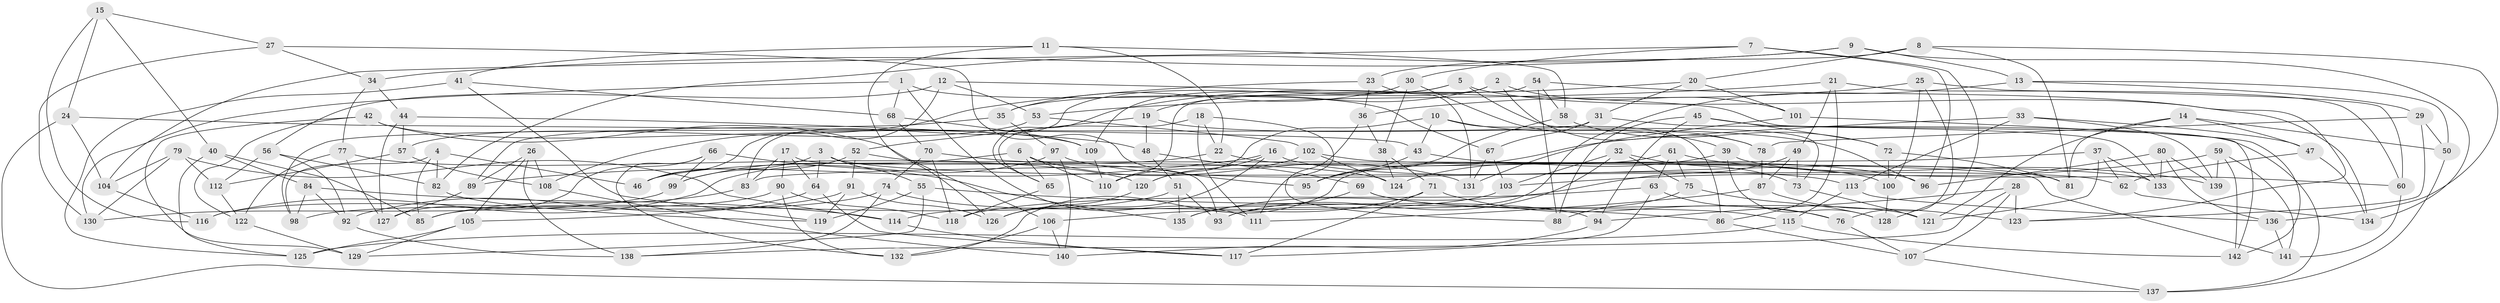 // coarse degree distribution, {6: 0.5217391304347826, 4: 0.43478260869565216, 5: 0.021739130434782608, 3: 0.021739130434782608}
// Generated by graph-tools (version 1.1) at 2025/24/03/03/25 07:24:24]
// undirected, 142 vertices, 284 edges
graph export_dot {
graph [start="1"]
  node [color=gray90,style=filled];
  1;
  2;
  3;
  4;
  5;
  6;
  7;
  8;
  9;
  10;
  11;
  12;
  13;
  14;
  15;
  16;
  17;
  18;
  19;
  20;
  21;
  22;
  23;
  24;
  25;
  26;
  27;
  28;
  29;
  30;
  31;
  32;
  33;
  34;
  35;
  36;
  37;
  38;
  39;
  40;
  41;
  42;
  43;
  44;
  45;
  46;
  47;
  48;
  49;
  50;
  51;
  52;
  53;
  54;
  55;
  56;
  57;
  58;
  59;
  60;
  61;
  62;
  63;
  64;
  65;
  66;
  67;
  68;
  69;
  70;
  71;
  72;
  73;
  74;
  75;
  76;
  77;
  78;
  79;
  80;
  81;
  82;
  83;
  84;
  85;
  86;
  87;
  88;
  89;
  90;
  91;
  92;
  93;
  94;
  95;
  96;
  97;
  98;
  99;
  100;
  101;
  102;
  103;
  104;
  105;
  106;
  107;
  108;
  109;
  110;
  111;
  112;
  113;
  114;
  115;
  116;
  117;
  118;
  119;
  120;
  121;
  122;
  123;
  124;
  125;
  126;
  127;
  128;
  129;
  130;
  131;
  132;
  133;
  134;
  135;
  136;
  137;
  138;
  139;
  140;
  141;
  142;
  1 -- 68;
  1 -- 130;
  1 -- 67;
  1 -- 111;
  2 -- 83;
  2 -- 101;
  2 -- 78;
  2 -- 19;
  3 -- 64;
  3 -- 55;
  3 -- 62;
  3 -- 46;
  4 -- 85;
  4 -- 82;
  4 -- 46;
  4 -- 98;
  5 -- 35;
  5 -- 73;
  5 -- 109;
  5 -- 134;
  6 -- 131;
  6 -- 65;
  6 -- 110;
  6 -- 99;
  7 -- 30;
  7 -- 96;
  7 -- 104;
  7 -- 128;
  8 -- 23;
  8 -- 136;
  8 -- 20;
  8 -- 81;
  9 -- 13;
  9 -- 82;
  9 -- 34;
  9 -- 134;
  10 -- 120;
  10 -- 43;
  10 -- 39;
  10 -- 86;
  11 -- 58;
  11 -- 41;
  11 -- 126;
  11 -- 22;
  12 -- 46;
  12 -- 56;
  12 -- 53;
  12 -- 142;
  13 -- 29;
  13 -- 50;
  13 -- 93;
  14 -- 121;
  14 -- 81;
  14 -- 50;
  14 -- 47;
  15 -- 27;
  15 -- 40;
  15 -- 24;
  15 -- 116;
  16 -- 120;
  16 -- 81;
  16 -- 126;
  16 -- 89;
  17 -- 64;
  17 -- 93;
  17 -- 90;
  17 -- 83;
  18 -- 88;
  18 -- 65;
  18 -- 22;
  18 -- 111;
  19 -- 52;
  19 -- 48;
  19 -- 96;
  20 -- 31;
  20 -- 65;
  20 -- 101;
  21 -- 86;
  21 -- 60;
  21 -- 49;
  21 -- 53;
  22 -- 46;
  22 -- 96;
  23 -- 108;
  23 -- 36;
  23 -- 131;
  24 -- 104;
  24 -- 43;
  24 -- 137;
  25 -- 100;
  25 -- 36;
  25 -- 60;
  25 -- 76;
  26 -- 105;
  26 -- 108;
  26 -- 138;
  26 -- 89;
  27 -- 130;
  27 -- 34;
  27 -- 95;
  28 -- 94;
  28 -- 123;
  28 -- 107;
  28 -- 138;
  29 -- 78;
  29 -- 50;
  29 -- 123;
  30 -- 35;
  30 -- 78;
  30 -- 38;
  31 -- 137;
  31 -- 98;
  31 -- 67;
  32 -- 75;
  32 -- 73;
  32 -- 93;
  32 -- 103;
  33 -- 47;
  33 -- 113;
  33 -- 139;
  33 -- 95;
  34 -- 44;
  34 -- 77;
  35 -- 89;
  35 -- 97;
  36 -- 38;
  36 -- 111;
  37 -- 133;
  37 -- 83;
  37 -- 121;
  37 -- 62;
  38 -- 124;
  38 -- 71;
  39 -- 60;
  39 -- 124;
  39 -- 128;
  40 -- 85;
  40 -- 125;
  40 -- 84;
  41 -- 119;
  41 -- 68;
  41 -- 125;
  42 -- 122;
  42 -- 129;
  42 -- 106;
  42 -- 109;
  43 -- 95;
  43 -- 100;
  44 -- 57;
  44 -- 48;
  44 -- 127;
  45 -- 133;
  45 -- 88;
  45 -- 72;
  45 -- 94;
  47 -- 134;
  47 -- 62;
  48 -- 51;
  48 -- 69;
  49 -- 73;
  49 -- 87;
  49 -- 135;
  50 -- 137;
  51 -- 85;
  51 -- 135;
  51 -- 93;
  52 -- 91;
  52 -- 141;
  52 -- 99;
  53 -- 102;
  53 -- 57;
  54 -- 58;
  54 -- 123;
  54 -- 110;
  54 -- 88;
  55 -- 86;
  55 -- 129;
  55 -- 119;
  56 -- 92;
  56 -- 112;
  56 -- 82;
  57 -- 112;
  57 -- 108;
  58 -- 95;
  58 -- 72;
  59 -- 139;
  59 -- 103;
  59 -- 142;
  59 -- 141;
  60 -- 141;
  61 -- 139;
  61 -- 63;
  61 -- 75;
  61 -- 132;
  62 -- 134;
  63 -- 76;
  63 -- 117;
  63 -- 118;
  64 -- 92;
  64 -- 117;
  65 -- 118;
  66 -- 132;
  66 -- 135;
  66 -- 99;
  66 -- 127;
  67 -- 103;
  67 -- 131;
  68 -- 109;
  68 -- 70;
  69 -- 121;
  69 -- 115;
  69 -- 135;
  70 -- 74;
  70 -- 124;
  70 -- 118;
  71 -- 76;
  71 -- 117;
  71 -- 106;
  72 -- 100;
  72 -- 81;
  73 -- 121;
  74 -- 98;
  74 -- 138;
  74 -- 94;
  75 -- 128;
  75 -- 88;
  76 -- 107;
  77 -- 120;
  77 -- 122;
  77 -- 127;
  78 -- 87;
  79 -- 112;
  79 -- 114;
  79 -- 130;
  79 -- 104;
  80 -- 139;
  80 -- 96;
  80 -- 133;
  80 -- 136;
  82 -- 119;
  83 -- 85;
  84 -- 98;
  84 -- 114;
  84 -- 92;
  86 -- 107;
  87 -- 123;
  87 -- 111;
  89 -- 127;
  90 -- 132;
  90 -- 116;
  90 -- 118;
  91 -- 126;
  91 -- 119;
  91 -- 105;
  92 -- 138;
  94 -- 140;
  97 -- 116;
  97 -- 140;
  97 -- 113;
  99 -- 130;
  100 -- 128;
  101 -- 131;
  101 -- 142;
  102 -- 124;
  102 -- 133;
  102 -- 110;
  103 -- 114;
  104 -- 116;
  105 -- 129;
  105 -- 125;
  106 -- 140;
  106 -- 132;
  107 -- 137;
  108 -- 140;
  109 -- 110;
  112 -- 122;
  113 -- 115;
  113 -- 136;
  114 -- 117;
  115 -- 125;
  115 -- 142;
  120 -- 126;
  122 -- 129;
  136 -- 141;
}
